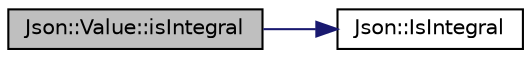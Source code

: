 digraph "Json::Value::isIntegral"
{
 // LATEX_PDF_SIZE
  edge [fontname="Helvetica",fontsize="10",labelfontname="Helvetica",labelfontsize="10"];
  node [fontname="Helvetica",fontsize="10",shape=record];
  rankdir="LR";
  Node1 [label="Json::Value::isIntegral",height=0.2,width=0.4,color="black", fillcolor="grey75", style="filled", fontcolor="black",tooltip=" "];
  Node1 -> Node2 [color="midnightblue",fontsize="10",style="solid",fontname="Helvetica"];
  Node2 [label="Json::IsIntegral",height=0.2,width=0.4,color="black", fillcolor="white", style="filled",URL="$namespace_json.html#a1a04cc9d31e64b5912dade003c9b99b5",tooltip=" "];
}
